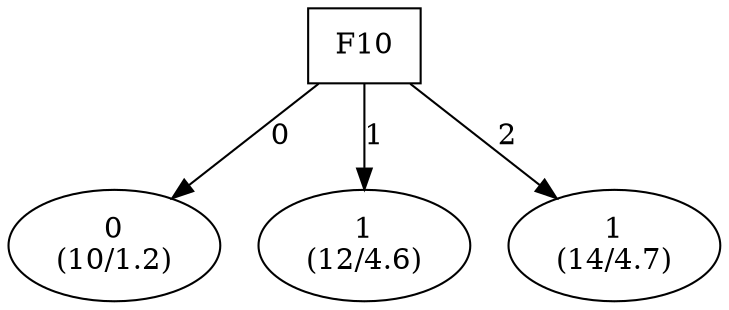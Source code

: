 digraph YaDT {
n0 [ shape=box, label="F10\n"]
n0 -> n1 [label="0"]
n1 [ shape=ellipse, label="0\n(10/1.2)"]
n0 -> n2 [label="1"]
n2 [ shape=ellipse, label="1\n(12/4.6)"]
n0 -> n3 [label="2"]
n3 [ shape=ellipse, label="1\n(14/4.7)"]
}
